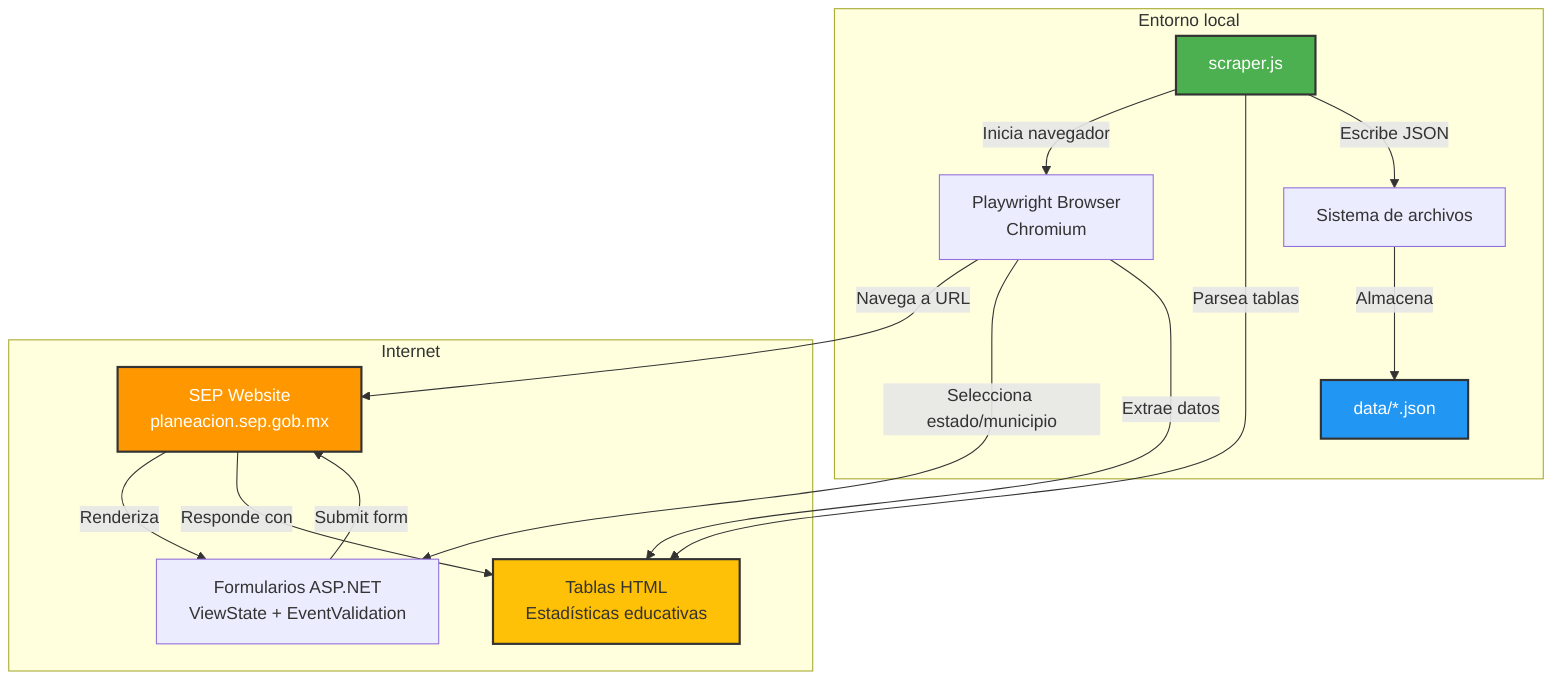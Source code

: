 graph TB
    subgraph "Entorno local"
        A[scraper.js]
        B[Playwright Browser<br/>Chromium]
        C[Sistema de archivos]
        D[data/*.json]
    end

    subgraph "Internet"
        E[SEP Website<br/>planeacion.sep.gob.mx]
        F[Formularios ASP.NET<br/>ViewState + EventValidation]
        G[Tablas HTML<br/>Estadísticas educativas]
    end

    A -->|Inicia navegador| B
    B -->|Navega a URL| E
    E -->|Renderiza| F
    B -->|Selecciona estado/municipio| F
    F -->|Submit form| E
    E -->|Responde con| G
    B -->|Extrae datos| G
    A -->|Parsea tablas| G
    A -->|Escribe JSON| C
    C -->|Almacena| D

    style A fill:#4CAF50,stroke:#333,stroke-width:2px,color:#fff
    style D fill:#2196F3,stroke:#333,stroke-width:2px,color:#fff
    style E fill:#FF9800,stroke:#333,stroke-width:2px,color:#fff
    style G fill:#FFC107,stroke:#333,stroke-width:2px